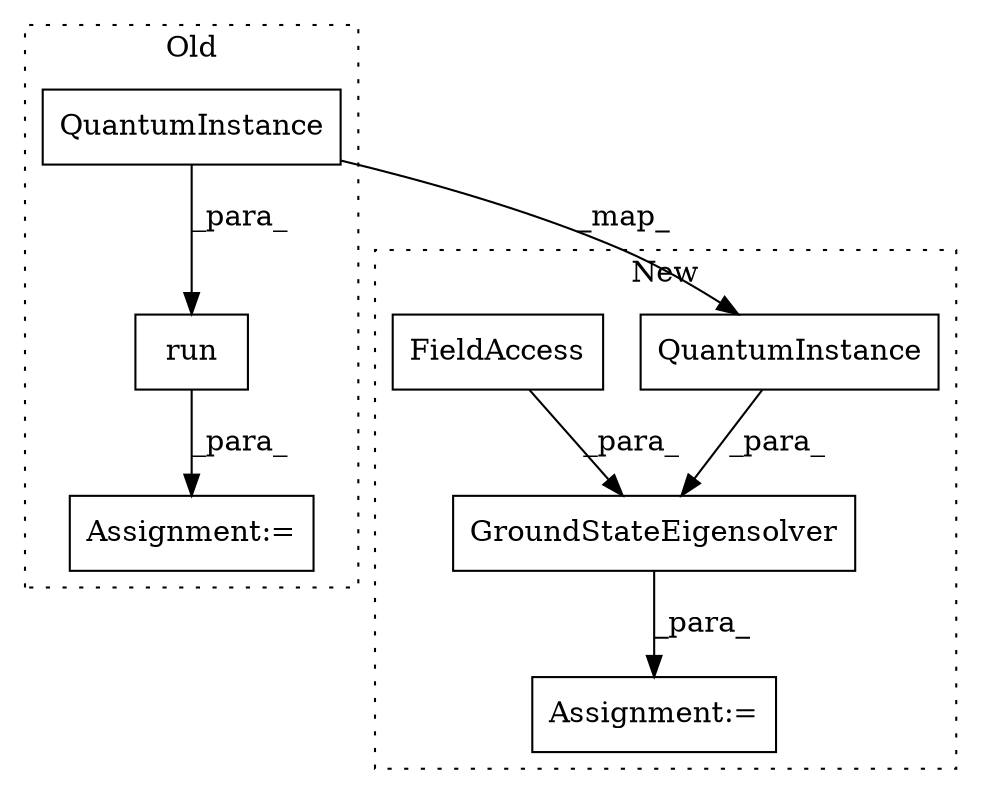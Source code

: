 digraph G {
subgraph cluster0 {
1 [label="QuantumInstance" a="32" s="1972,1995" l="16,1" shape="box"];
3 [label="run" a="32" s="1968,1996" l="4,1" shape="box"];
7 [label="Assignment:=" a="7" s="1962" l="1" shape="box"];
label = "Old";
style="dotted";
}
subgraph cluster1 {
2 [label="QuantumInstance" a="32" s="2287,2310" l="16,1" shape="box"];
4 [label="Assignment:=" a="7" s="2321" l="1" shape="box"];
5 [label="GroundStateEigensolver" a="32" s="2322,2381" l="23,1" shape="box"];
6 [label="FieldAccess" a="22" s="2345" l="29" shape="box"];
label = "New";
style="dotted";
}
1 -> 3 [label="_para_"];
1 -> 2 [label="_map_"];
2 -> 5 [label="_para_"];
3 -> 7 [label="_para_"];
5 -> 4 [label="_para_"];
6 -> 5 [label="_para_"];
}